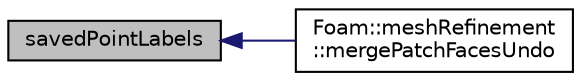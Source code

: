 digraph "savedPointLabels"
{
  bgcolor="transparent";
  edge [fontname="Helvetica",fontsize="10",labelfontname="Helvetica",labelfontsize="10"];
  node [fontname="Helvetica",fontsize="10",shape=record];
  rankdir="LR";
  Node1 [label="savedPointLabels",height=0.2,width=0.4,color="black", fillcolor="grey75", style="filled", fontcolor="black"];
  Node1 -> Node2 [dir="back",color="midnightblue",fontsize="10",style="solid",fontname="Helvetica"];
  Node2 [label="Foam::meshRefinement\l::mergePatchFacesUndo",height=0.2,width=0.4,color="black",URL="$a01469.html#a46abeca243f55035145fe45edc956bef",tooltip="Merge coplanar faces. preserveFaces is != -1 for faces. "];
}
